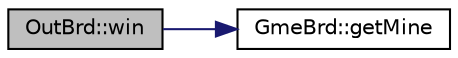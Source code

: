 digraph "OutBrd::win"
{
 // INTERACTIVE_SVG=YES
 // LATEX_PDF_SIZE
  edge [fontname="Helvetica",fontsize="10",labelfontname="Helvetica",labelfontsize="10"];
  node [fontname="Helvetica",fontsize="10",shape=record];
  rankdir="LR";
  Node1 [label="OutBrd::win",height=0.2,width=0.4,color="black", fillcolor="grey75", style="filled", fontcolor="black",tooltip=" "];
  Node1 -> Node2 [color="midnightblue",fontsize="10",style="solid",fontname="Helvetica"];
  Node2 [label="GmeBrd::getMine",height=0.2,width=0.4,color="black", fillcolor="white", style="filled",URL="$d7/d12/class_gme_brd.html#accbce40e77b3a158eb8f6ed0378cc744",tooltip=" "];
}
